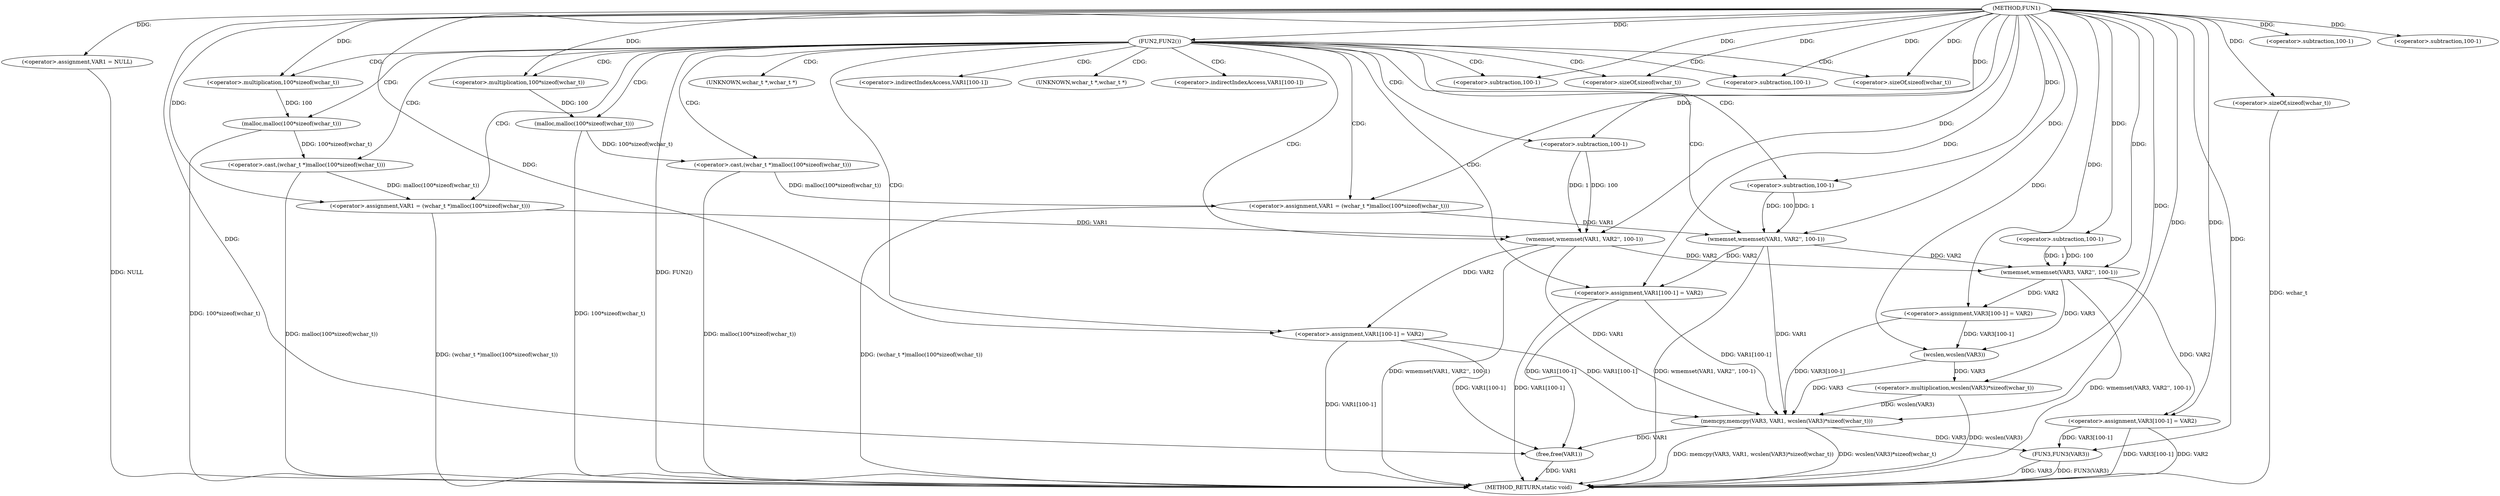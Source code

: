 digraph FUN1 {  
"1000100" [label = "(METHOD,FUN1)" ]
"1000189" [label = "(METHOD_RETURN,static void)" ]
"1000103" [label = "(<operator>.assignment,VAR1 = NULL)" ]
"1000107" [label = "(FUN2,FUN2())" ]
"1000109" [label = "(<operator>.assignment,VAR1 = (wchar_t *)malloc(100*sizeof(wchar_t)))" ]
"1000111" [label = "(<operator>.cast,(wchar_t *)malloc(100*sizeof(wchar_t)))" ]
"1000113" [label = "(malloc,malloc(100*sizeof(wchar_t)))" ]
"1000114" [label = "(<operator>.multiplication,100*sizeof(wchar_t))" ]
"1000116" [label = "(<operator>.sizeOf,sizeof(wchar_t))" ]
"1000118" [label = "(wmemset,wmemset(VAR1, VAR2'', 100-1))" ]
"1000121" [label = "(<operator>.subtraction,100-1)" ]
"1000124" [label = "(<operator>.assignment,VAR1[100-1] = VAR2)" ]
"1000127" [label = "(<operator>.subtraction,100-1)" ]
"1000133" [label = "(<operator>.assignment,VAR1 = (wchar_t *)malloc(100*sizeof(wchar_t)))" ]
"1000135" [label = "(<operator>.cast,(wchar_t *)malloc(100*sizeof(wchar_t)))" ]
"1000137" [label = "(malloc,malloc(100*sizeof(wchar_t)))" ]
"1000138" [label = "(<operator>.multiplication,100*sizeof(wchar_t))" ]
"1000140" [label = "(<operator>.sizeOf,sizeof(wchar_t))" ]
"1000142" [label = "(wmemset,wmemset(VAR1, VAR2'', 100-1))" ]
"1000145" [label = "(<operator>.subtraction,100-1)" ]
"1000148" [label = "(<operator>.assignment,VAR1[100-1] = VAR2)" ]
"1000151" [label = "(<operator>.subtraction,100-1)" ]
"1000157" [label = "(wmemset,wmemset(VAR3, VAR2'', 100-1))" ]
"1000160" [label = "(<operator>.subtraction,100-1)" ]
"1000163" [label = "(<operator>.assignment,VAR3[100-1] = VAR2)" ]
"1000166" [label = "(<operator>.subtraction,100-1)" ]
"1000170" [label = "(memcpy,memcpy(VAR3, VAR1, wcslen(VAR3)*sizeof(wchar_t)))" ]
"1000173" [label = "(<operator>.multiplication,wcslen(VAR3)*sizeof(wchar_t))" ]
"1000174" [label = "(wcslen,wcslen(VAR3))" ]
"1000176" [label = "(<operator>.sizeOf,sizeof(wchar_t))" ]
"1000178" [label = "(<operator>.assignment,VAR3[100-1] = VAR2)" ]
"1000181" [label = "(<operator>.subtraction,100-1)" ]
"1000185" [label = "(FUN3,FUN3(VAR3))" ]
"1000187" [label = "(free,free(VAR1))" ]
"1000112" [label = "(UNKNOWN,wchar_t *,wchar_t *)" ]
"1000125" [label = "(<operator>.indirectIndexAccess,VAR1[100-1])" ]
"1000136" [label = "(UNKNOWN,wchar_t *,wchar_t *)" ]
"1000149" [label = "(<operator>.indirectIndexAccess,VAR1[100-1])" ]
  "1000185" -> "1000189"  [ label = "DDG: VAR3"] 
  "1000124" -> "1000189"  [ label = "DDG: VAR1[100-1]"] 
  "1000185" -> "1000189"  [ label = "DDG: FUN3(VAR3)"] 
  "1000107" -> "1000189"  [ label = "DDG: FUN2()"] 
  "1000157" -> "1000189"  [ label = "DDG: wmemset(VAR3, VAR2'', 100-1)"] 
  "1000178" -> "1000189"  [ label = "DDG: VAR3[100-1]"] 
  "1000103" -> "1000189"  [ label = "DDG: NULL"] 
  "1000113" -> "1000189"  [ label = "DDG: 100*sizeof(wchar_t)"] 
  "1000178" -> "1000189"  [ label = "DDG: VAR2"] 
  "1000118" -> "1000189"  [ label = "DDG: wmemset(VAR1, VAR2'', 100-1)"] 
  "1000137" -> "1000189"  [ label = "DDG: 100*sizeof(wchar_t)"] 
  "1000109" -> "1000189"  [ label = "DDG: (wchar_t *)malloc(100*sizeof(wchar_t))"] 
  "1000187" -> "1000189"  [ label = "DDG: VAR1"] 
  "1000142" -> "1000189"  [ label = "DDG: wmemset(VAR1, VAR2'', 100-1)"] 
  "1000148" -> "1000189"  [ label = "DDG: VAR1[100-1]"] 
  "1000133" -> "1000189"  [ label = "DDG: (wchar_t *)malloc(100*sizeof(wchar_t))"] 
  "1000111" -> "1000189"  [ label = "DDG: malloc(100*sizeof(wchar_t))"] 
  "1000170" -> "1000189"  [ label = "DDG: wcslen(VAR3)*sizeof(wchar_t)"] 
  "1000176" -> "1000189"  [ label = "DDG: wchar_t"] 
  "1000170" -> "1000189"  [ label = "DDG: memcpy(VAR3, VAR1, wcslen(VAR3)*sizeof(wchar_t))"] 
  "1000173" -> "1000189"  [ label = "DDG: wcslen(VAR3)"] 
  "1000135" -> "1000189"  [ label = "DDG: malloc(100*sizeof(wchar_t))"] 
  "1000100" -> "1000103"  [ label = "DDG: "] 
  "1000100" -> "1000107"  [ label = "DDG: "] 
  "1000111" -> "1000109"  [ label = "DDG: malloc(100*sizeof(wchar_t))"] 
  "1000100" -> "1000109"  [ label = "DDG: "] 
  "1000113" -> "1000111"  [ label = "DDG: 100*sizeof(wchar_t)"] 
  "1000114" -> "1000113"  [ label = "DDG: 100"] 
  "1000100" -> "1000114"  [ label = "DDG: "] 
  "1000100" -> "1000116"  [ label = "DDG: "] 
  "1000109" -> "1000118"  [ label = "DDG: VAR1"] 
  "1000100" -> "1000118"  [ label = "DDG: "] 
  "1000121" -> "1000118"  [ label = "DDG: 100"] 
  "1000121" -> "1000118"  [ label = "DDG: 1"] 
  "1000100" -> "1000121"  [ label = "DDG: "] 
  "1000118" -> "1000124"  [ label = "DDG: VAR2"] 
  "1000100" -> "1000124"  [ label = "DDG: "] 
  "1000100" -> "1000127"  [ label = "DDG: "] 
  "1000135" -> "1000133"  [ label = "DDG: malloc(100*sizeof(wchar_t))"] 
  "1000100" -> "1000133"  [ label = "DDG: "] 
  "1000137" -> "1000135"  [ label = "DDG: 100*sizeof(wchar_t)"] 
  "1000138" -> "1000137"  [ label = "DDG: 100"] 
  "1000100" -> "1000138"  [ label = "DDG: "] 
  "1000100" -> "1000140"  [ label = "DDG: "] 
  "1000133" -> "1000142"  [ label = "DDG: VAR1"] 
  "1000100" -> "1000142"  [ label = "DDG: "] 
  "1000145" -> "1000142"  [ label = "DDG: 100"] 
  "1000145" -> "1000142"  [ label = "DDG: 1"] 
  "1000100" -> "1000145"  [ label = "DDG: "] 
  "1000142" -> "1000148"  [ label = "DDG: VAR2"] 
  "1000100" -> "1000148"  [ label = "DDG: "] 
  "1000100" -> "1000151"  [ label = "DDG: "] 
  "1000100" -> "1000157"  [ label = "DDG: "] 
  "1000118" -> "1000157"  [ label = "DDG: VAR2"] 
  "1000142" -> "1000157"  [ label = "DDG: VAR2"] 
  "1000160" -> "1000157"  [ label = "DDG: 100"] 
  "1000160" -> "1000157"  [ label = "DDG: 1"] 
  "1000100" -> "1000160"  [ label = "DDG: "] 
  "1000157" -> "1000163"  [ label = "DDG: VAR2"] 
  "1000100" -> "1000163"  [ label = "DDG: "] 
  "1000100" -> "1000166"  [ label = "DDG: "] 
  "1000163" -> "1000170"  [ label = "DDG: VAR3[100-1]"] 
  "1000174" -> "1000170"  [ label = "DDG: VAR3"] 
  "1000100" -> "1000170"  [ label = "DDG: "] 
  "1000124" -> "1000170"  [ label = "DDG: VAR1[100-1]"] 
  "1000148" -> "1000170"  [ label = "DDG: VAR1[100-1]"] 
  "1000142" -> "1000170"  [ label = "DDG: VAR1"] 
  "1000118" -> "1000170"  [ label = "DDG: VAR1"] 
  "1000173" -> "1000170"  [ label = "DDG: wcslen(VAR3)"] 
  "1000174" -> "1000173"  [ label = "DDG: VAR3"] 
  "1000163" -> "1000174"  [ label = "DDG: VAR3[100-1]"] 
  "1000157" -> "1000174"  [ label = "DDG: VAR3"] 
  "1000100" -> "1000174"  [ label = "DDG: "] 
  "1000100" -> "1000173"  [ label = "DDG: "] 
  "1000100" -> "1000176"  [ label = "DDG: "] 
  "1000100" -> "1000178"  [ label = "DDG: "] 
  "1000157" -> "1000178"  [ label = "DDG: VAR2"] 
  "1000100" -> "1000181"  [ label = "DDG: "] 
  "1000178" -> "1000185"  [ label = "DDG: VAR3[100-1]"] 
  "1000170" -> "1000185"  [ label = "DDG: VAR3"] 
  "1000100" -> "1000185"  [ label = "DDG: "] 
  "1000170" -> "1000187"  [ label = "DDG: VAR1"] 
  "1000124" -> "1000187"  [ label = "DDG: VAR1[100-1]"] 
  "1000148" -> "1000187"  [ label = "DDG: VAR1[100-1]"] 
  "1000100" -> "1000187"  [ label = "DDG: "] 
  "1000107" -> "1000112"  [ label = "CDG: "] 
  "1000107" -> "1000121"  [ label = "CDG: "] 
  "1000107" -> "1000125"  [ label = "CDG: "] 
  "1000107" -> "1000116"  [ label = "CDG: "] 
  "1000107" -> "1000113"  [ label = "CDG: "] 
  "1000107" -> "1000127"  [ label = "CDG: "] 
  "1000107" -> "1000111"  [ label = "CDG: "] 
  "1000107" -> "1000109"  [ label = "CDG: "] 
  "1000107" -> "1000142"  [ label = "CDG: "] 
  "1000107" -> "1000137"  [ label = "CDG: "] 
  "1000107" -> "1000124"  [ label = "CDG: "] 
  "1000107" -> "1000151"  [ label = "CDG: "] 
  "1000107" -> "1000145"  [ label = "CDG: "] 
  "1000107" -> "1000135"  [ label = "CDG: "] 
  "1000107" -> "1000114"  [ label = "CDG: "] 
  "1000107" -> "1000148"  [ label = "CDG: "] 
  "1000107" -> "1000133"  [ label = "CDG: "] 
  "1000107" -> "1000136"  [ label = "CDG: "] 
  "1000107" -> "1000118"  [ label = "CDG: "] 
  "1000107" -> "1000149"  [ label = "CDG: "] 
  "1000107" -> "1000140"  [ label = "CDG: "] 
  "1000107" -> "1000138"  [ label = "CDG: "] 
}
